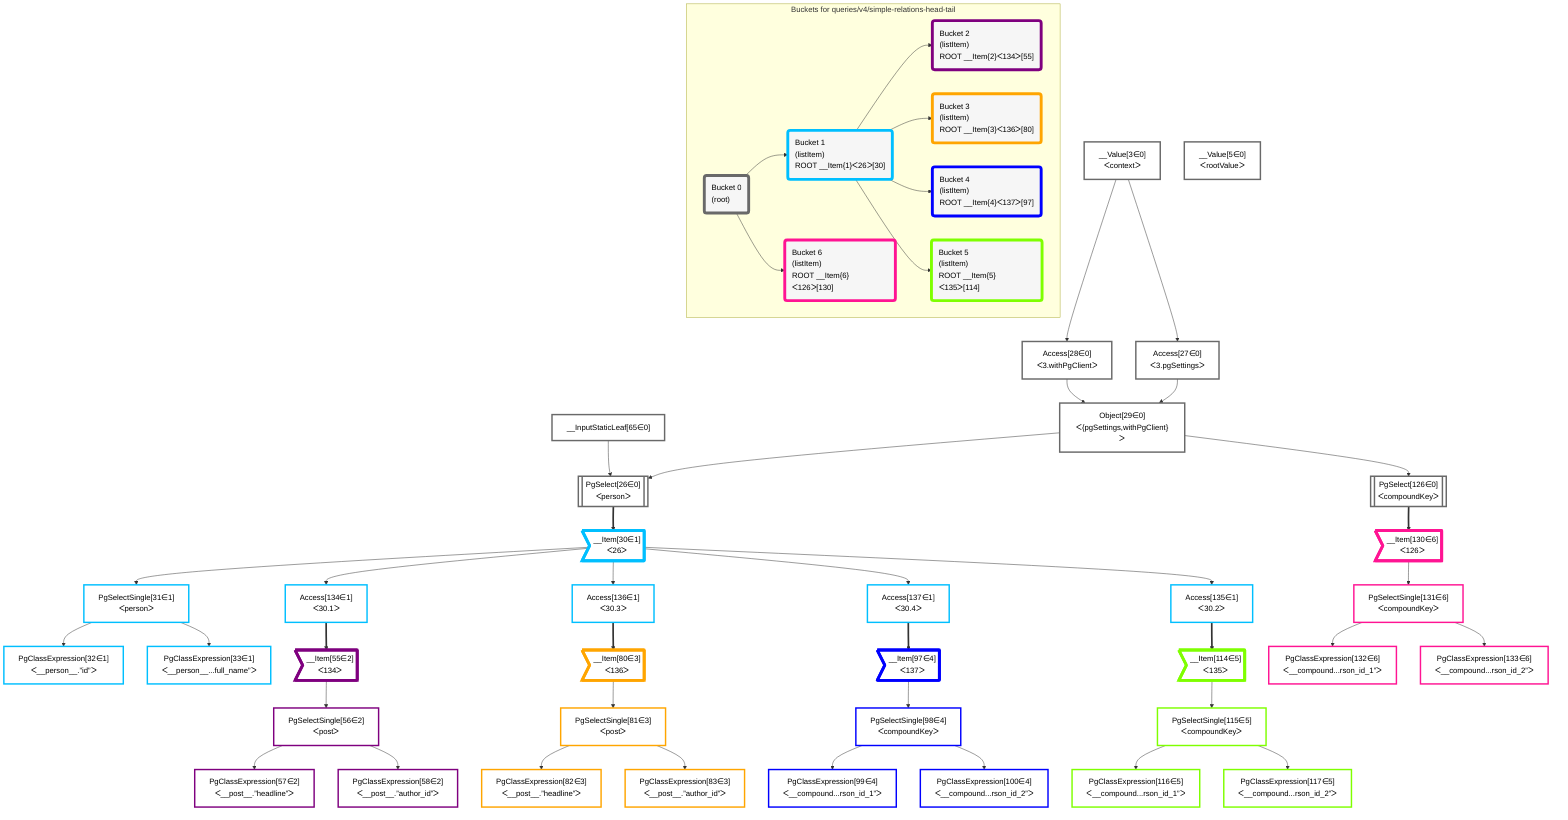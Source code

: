 graph TD
    classDef path fill:#eee,stroke:#000,color:#000
    classDef plan fill:#fff,stroke-width:3px,color:#000
    classDef itemplan fill:#fff,stroke-width:6px,color:#000
    classDef sideeffectplan fill:#f00,stroke-width:6px,color:#000
    classDef bucket fill:#f6f6f6,color:#000,stroke-width:6px,text-align:left


    %% define steps
    __Value3["__Value[3∈0]<br />ᐸcontextᐳ"]:::plan
    __Value5["__Value[5∈0]<br />ᐸrootValueᐳ"]:::plan
    Access27["Access[27∈0]<br />ᐸ3.pgSettingsᐳ"]:::plan
    Access28["Access[28∈0]<br />ᐸ3.withPgClientᐳ"]:::plan
    Object29["Object[29∈0]<br />ᐸ{pgSettings,withPgClient}ᐳ"]:::plan
    __InputStaticLeaf65["__InputStaticLeaf[65∈0]"]:::plan
    PgSelect26[["PgSelect[26∈0]<br />ᐸpersonᐳ"]]:::plan
    __Item30>"__Item[30∈1]<br />ᐸ26ᐳ"]:::itemplan
    PgSelectSingle31["PgSelectSingle[31∈1]<br />ᐸpersonᐳ"]:::plan
    PgClassExpression32["PgClassExpression[32∈1]<br />ᐸ__person__.”id”ᐳ"]:::plan
    PgClassExpression33["PgClassExpression[33∈1]<br />ᐸ__person__...full_name”ᐳ"]:::plan
    Access134["Access[134∈1]<br />ᐸ30.1ᐳ"]:::plan
    __Item55>"__Item[55∈2]<br />ᐸ134ᐳ"]:::itemplan
    PgSelectSingle56["PgSelectSingle[56∈2]<br />ᐸpostᐳ"]:::plan
    PgClassExpression57["PgClassExpression[57∈2]<br />ᐸ__post__.”headline”ᐳ"]:::plan
    PgClassExpression58["PgClassExpression[58∈2]<br />ᐸ__post__.”author_id”ᐳ"]:::plan
    Access136["Access[136∈1]<br />ᐸ30.3ᐳ"]:::plan
    __Item80>"__Item[80∈3]<br />ᐸ136ᐳ"]:::itemplan
    PgSelectSingle81["PgSelectSingle[81∈3]<br />ᐸpostᐳ"]:::plan
    PgClassExpression82["PgClassExpression[82∈3]<br />ᐸ__post__.”headline”ᐳ"]:::plan
    PgClassExpression83["PgClassExpression[83∈3]<br />ᐸ__post__.”author_id”ᐳ"]:::plan
    Access137["Access[137∈1]<br />ᐸ30.4ᐳ"]:::plan
    __Item97>"__Item[97∈4]<br />ᐸ137ᐳ"]:::itemplan
    PgSelectSingle98["PgSelectSingle[98∈4]<br />ᐸcompoundKeyᐳ"]:::plan
    PgClassExpression99["PgClassExpression[99∈4]<br />ᐸ__compound...rson_id_1”ᐳ"]:::plan
    PgClassExpression100["PgClassExpression[100∈4]<br />ᐸ__compound...rson_id_2”ᐳ"]:::plan
    Access135["Access[135∈1]<br />ᐸ30.2ᐳ"]:::plan
    __Item114>"__Item[114∈5]<br />ᐸ135ᐳ"]:::itemplan
    PgSelectSingle115["PgSelectSingle[115∈5]<br />ᐸcompoundKeyᐳ"]:::plan
    PgClassExpression116["PgClassExpression[116∈5]<br />ᐸ__compound...rson_id_1”ᐳ"]:::plan
    PgClassExpression117["PgClassExpression[117∈5]<br />ᐸ__compound...rson_id_2”ᐳ"]:::plan
    PgSelect126[["PgSelect[126∈0]<br />ᐸcompoundKeyᐳ"]]:::plan
    __Item130>"__Item[130∈6]<br />ᐸ126ᐳ"]:::itemplan
    PgSelectSingle131["PgSelectSingle[131∈6]<br />ᐸcompoundKeyᐳ"]:::plan
    PgClassExpression132["PgClassExpression[132∈6]<br />ᐸ__compound...rson_id_1”ᐳ"]:::plan
    PgClassExpression133["PgClassExpression[133∈6]<br />ᐸ__compound...rson_id_2”ᐳ"]:::plan

    %% plan dependencies
    __Value3 --> Access27
    __Value3 --> Access28
    Access27 & Access28 --> Object29
    Object29 & __InputStaticLeaf65 --> PgSelect26
    PgSelect26 ==> __Item30
    __Item30 --> PgSelectSingle31
    PgSelectSingle31 --> PgClassExpression32
    PgSelectSingle31 --> PgClassExpression33
    __Item30 --> Access134
    Access134 ==> __Item55
    __Item55 --> PgSelectSingle56
    PgSelectSingle56 --> PgClassExpression57
    PgSelectSingle56 --> PgClassExpression58
    __Item30 --> Access136
    Access136 ==> __Item80
    __Item80 --> PgSelectSingle81
    PgSelectSingle81 --> PgClassExpression82
    PgSelectSingle81 --> PgClassExpression83
    __Item30 --> Access137
    Access137 ==> __Item97
    __Item97 --> PgSelectSingle98
    PgSelectSingle98 --> PgClassExpression99
    PgSelectSingle98 --> PgClassExpression100
    __Item30 --> Access135
    Access135 ==> __Item114
    __Item114 --> PgSelectSingle115
    PgSelectSingle115 --> PgClassExpression116
    PgSelectSingle115 --> PgClassExpression117
    Object29 --> PgSelect126
    PgSelect126 ==> __Item130
    __Item130 --> PgSelectSingle131
    PgSelectSingle131 --> PgClassExpression132
    PgSelectSingle131 --> PgClassExpression133

    subgraph "Buckets for queries/v4/simple-relations-head-tail"
    Bucket0("Bucket 0<br />(root)"):::bucket
    classDef bucket0 stroke:#696969
    class Bucket0,__Value3,__Value5,PgSelect26,Access27,Access28,Object29,__InputStaticLeaf65,PgSelect126 bucket0
    Bucket1("Bucket 1<br />(listItem)<br />ROOT __Item{1}ᐸ26ᐳ[30]"):::bucket
    classDef bucket1 stroke:#00bfff
    class Bucket1,__Item30,PgSelectSingle31,PgClassExpression32,PgClassExpression33,Access134,Access135,Access136,Access137 bucket1
    Bucket2("Bucket 2<br />(listItem)<br />ROOT __Item{2}ᐸ134ᐳ[55]"):::bucket
    classDef bucket2 stroke:#7f007f
    class Bucket2,__Item55,PgSelectSingle56,PgClassExpression57,PgClassExpression58 bucket2
    Bucket3("Bucket 3<br />(listItem)<br />ROOT __Item{3}ᐸ136ᐳ[80]"):::bucket
    classDef bucket3 stroke:#ffa500
    class Bucket3,__Item80,PgSelectSingle81,PgClassExpression82,PgClassExpression83 bucket3
    Bucket4("Bucket 4<br />(listItem)<br />ROOT __Item{4}ᐸ137ᐳ[97]"):::bucket
    classDef bucket4 stroke:#0000ff
    class Bucket4,__Item97,PgSelectSingle98,PgClassExpression99,PgClassExpression100 bucket4
    Bucket5("Bucket 5<br />(listItem)<br />ROOT __Item{5}ᐸ135ᐳ[114]"):::bucket
    classDef bucket5 stroke:#7fff00
    class Bucket5,__Item114,PgSelectSingle115,PgClassExpression116,PgClassExpression117 bucket5
    Bucket6("Bucket 6<br />(listItem)<br />ROOT __Item{6}ᐸ126ᐳ[130]"):::bucket
    classDef bucket6 stroke:#ff1493
    class Bucket6,__Item130,PgSelectSingle131,PgClassExpression132,PgClassExpression133 bucket6
    Bucket0 --> Bucket1 & Bucket6
    Bucket1 --> Bucket2 & Bucket3 & Bucket4 & Bucket5
    end